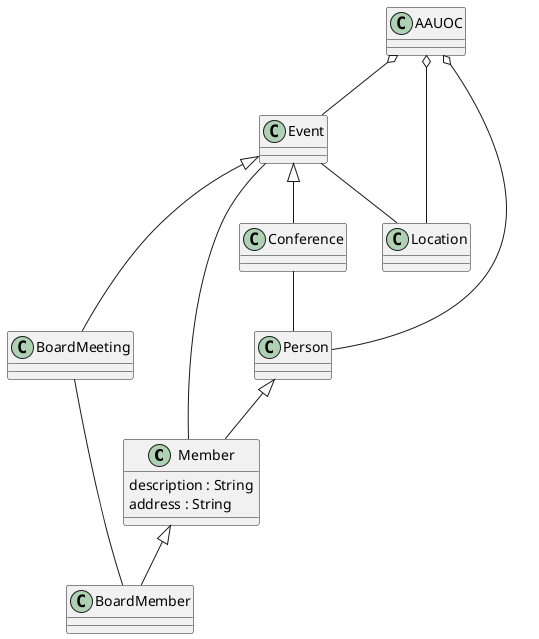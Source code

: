 @startuml
class Member{
    description : String
    address : String
}

class BoardMember{
}

class Event{
}

class Conference{
}

class BoardMeeting{
}

class Location{
}

class Person{
}

class AAUOC{
}

AAUOC o-- Event
AAUOC o-- Person
AAUOC o-- Location
Event -- Location
Event -- Member
Event <|-- Conference
Event <|-- BoardMeeting
Conference -- Person
BoardMeeting -- BoardMember
Person <|-- Member
Member <|-- BoardMember
@enduml